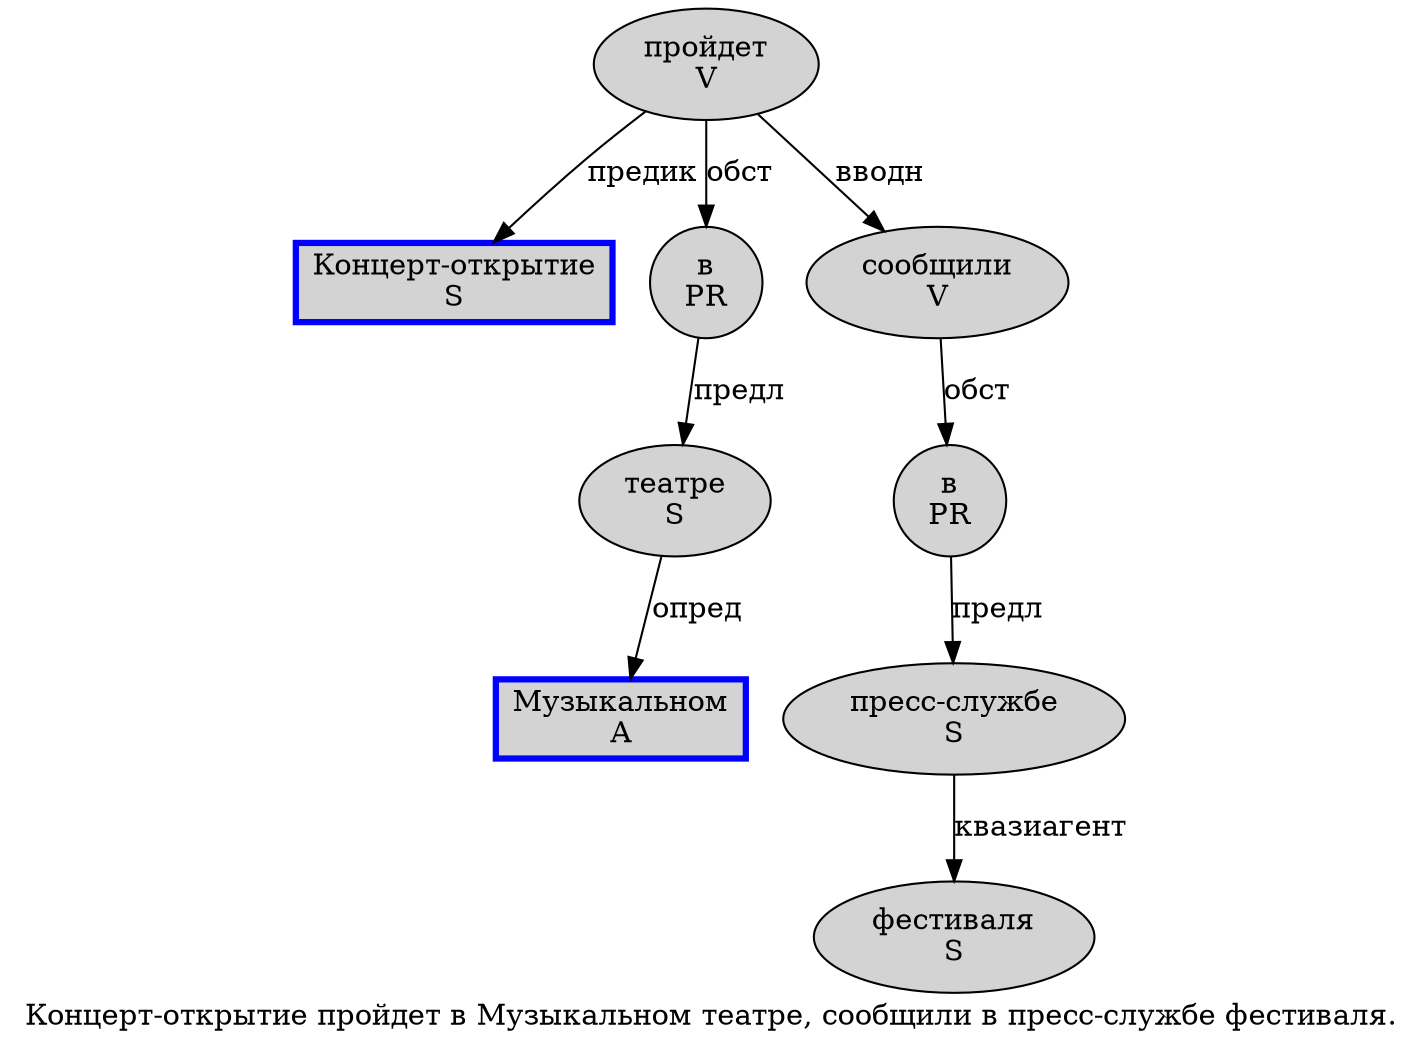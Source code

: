 digraph SENTENCE_1285 {
	graph [label="Концерт-открытие пройдет в Музыкальном театре, сообщили в пресс-службе фестиваля."]
	node [style=filled]
		0 [label="Концерт-открытие
S" color=blue fillcolor=lightgray penwidth=3 shape=box]
		1 [label="пройдет
V" color="" fillcolor=lightgray penwidth=1 shape=ellipse]
		2 [label="в
PR" color="" fillcolor=lightgray penwidth=1 shape=ellipse]
		3 [label="Музыкальном
A" color=blue fillcolor=lightgray penwidth=3 shape=box]
		4 [label="театре
S" color="" fillcolor=lightgray penwidth=1 shape=ellipse]
		6 [label="сообщили
V" color="" fillcolor=lightgray penwidth=1 shape=ellipse]
		7 [label="в
PR" color="" fillcolor=lightgray penwidth=1 shape=ellipse]
		8 [label="пресс-службе
S" color="" fillcolor=lightgray penwidth=1 shape=ellipse]
		9 [label="фестиваля
S" color="" fillcolor=lightgray penwidth=1 shape=ellipse]
			4 -> 3 [label="опред"]
			1 -> 0 [label="предик"]
			1 -> 2 [label="обст"]
			1 -> 6 [label="вводн"]
			2 -> 4 [label="предл"]
			6 -> 7 [label="обст"]
			7 -> 8 [label="предл"]
			8 -> 9 [label="квазиагент"]
}